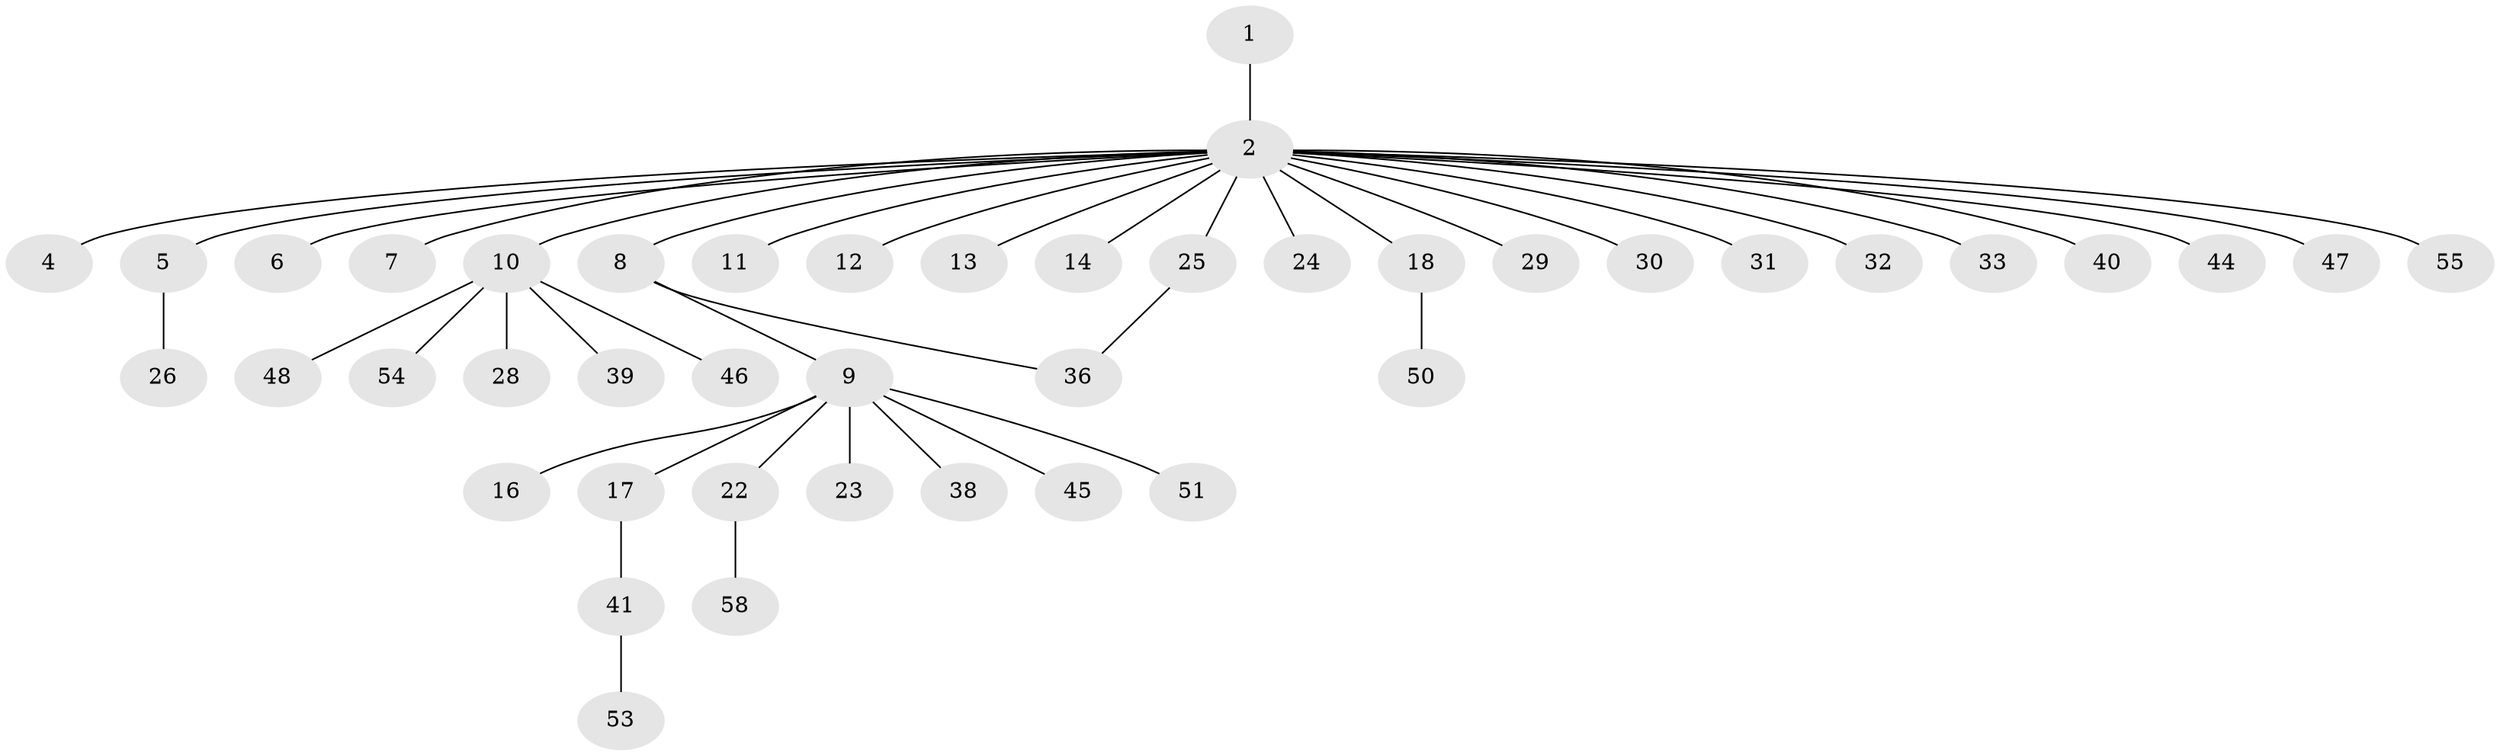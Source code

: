// original degree distribution, {2: 0.27586206896551724, 19: 0.017241379310344827, 6: 0.017241379310344827, 1: 0.603448275862069, 4: 0.017241379310344827, 9: 0.017241379310344827, 5: 0.017241379310344827, 3: 0.034482758620689655}
// Generated by graph-tools (version 1.1) at 2025/41/03/06/25 10:41:45]
// undirected, 43 vertices, 43 edges
graph export_dot {
graph [start="1"]
  node [color=gray90,style=filled];
  1 [super="+37"];
  2 [super="+3"];
  4;
  5;
  6;
  7 [super="+15"];
  8 [super="+34"];
  9 [super="+21"];
  10 [super="+27"];
  11;
  12 [super="+19"];
  13;
  14 [super="+43"];
  16;
  17;
  18 [super="+20"];
  22;
  23;
  24;
  25 [super="+52"];
  26 [super="+49"];
  28;
  29;
  30 [super="+35"];
  31;
  32;
  33;
  36 [super="+56"];
  38;
  39;
  40;
  41 [super="+42"];
  44;
  45;
  46;
  47;
  48;
  50;
  51;
  53;
  54 [super="+57"];
  55;
  58;
  1 -- 2;
  2 -- 4;
  2 -- 6;
  2 -- 7;
  2 -- 8;
  2 -- 10;
  2 -- 11;
  2 -- 12;
  2 -- 14;
  2 -- 18;
  2 -- 25;
  2 -- 29;
  2 -- 30;
  2 -- 32;
  2 -- 33;
  2 -- 40;
  2 -- 44;
  2 -- 47;
  2 -- 5;
  2 -- 55;
  2 -- 24;
  2 -- 13;
  2 -- 31;
  5 -- 26;
  8 -- 9;
  8 -- 36;
  9 -- 16;
  9 -- 17;
  9 -- 22;
  9 -- 23;
  9 -- 38;
  9 -- 45;
  9 -- 51;
  10 -- 39;
  10 -- 48;
  10 -- 54;
  10 -- 28;
  10 -- 46;
  17 -- 41;
  18 -- 50;
  22 -- 58;
  25 -- 36;
  41 -- 53;
}
